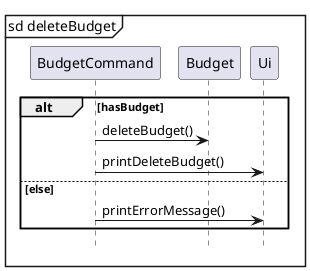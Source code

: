 @startuml

mainframe sd deleteBudget
participant BudgetCommand
participant Budget
participant Ui

alt hasBudget
    BudgetCommand -> Budget: deleteBudget()
    BudgetCommand -> Ui: printDeleteBudget()
else else
    BudgetCommand -> Ui: printErrorMessage()
end

hide footbox
@enduml